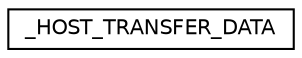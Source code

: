 digraph "Graphical Class Hierarchy"
{
  edge [fontname="Helvetica",fontsize="10",labelfontname="Helvetica",labelfontsize="10"];
  node [fontname="Helvetica",fontsize="10",shape=record];
  rankdir="LR";
  Node1 [label="_HOST_TRANSFER_DATA",height=0.2,width=0.4,color="black", fillcolor="white", style="filled",URL="$struct___h_o_s_t___t_r_a_n_s_f_e_r___d_a_t_a.html"];
}
